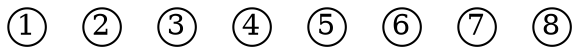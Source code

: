 


digraph G {

	
	
	
	Node [fixedsize=true,width=0.25,height=0.25]

	Node1 [shape=circle,label="1"]
	Node2 [shape=circle,label="2"]
	Node3 [shape=circle,label="3"]
	Node4 [shape=circle,label="4"]
	Node5 [shape=circle,label="5"]
	Node6 [shape=circle,label="6"]
	Node7 [shape=circle,label="7"]
	Node8 [shape=circle,label="8"]
}
